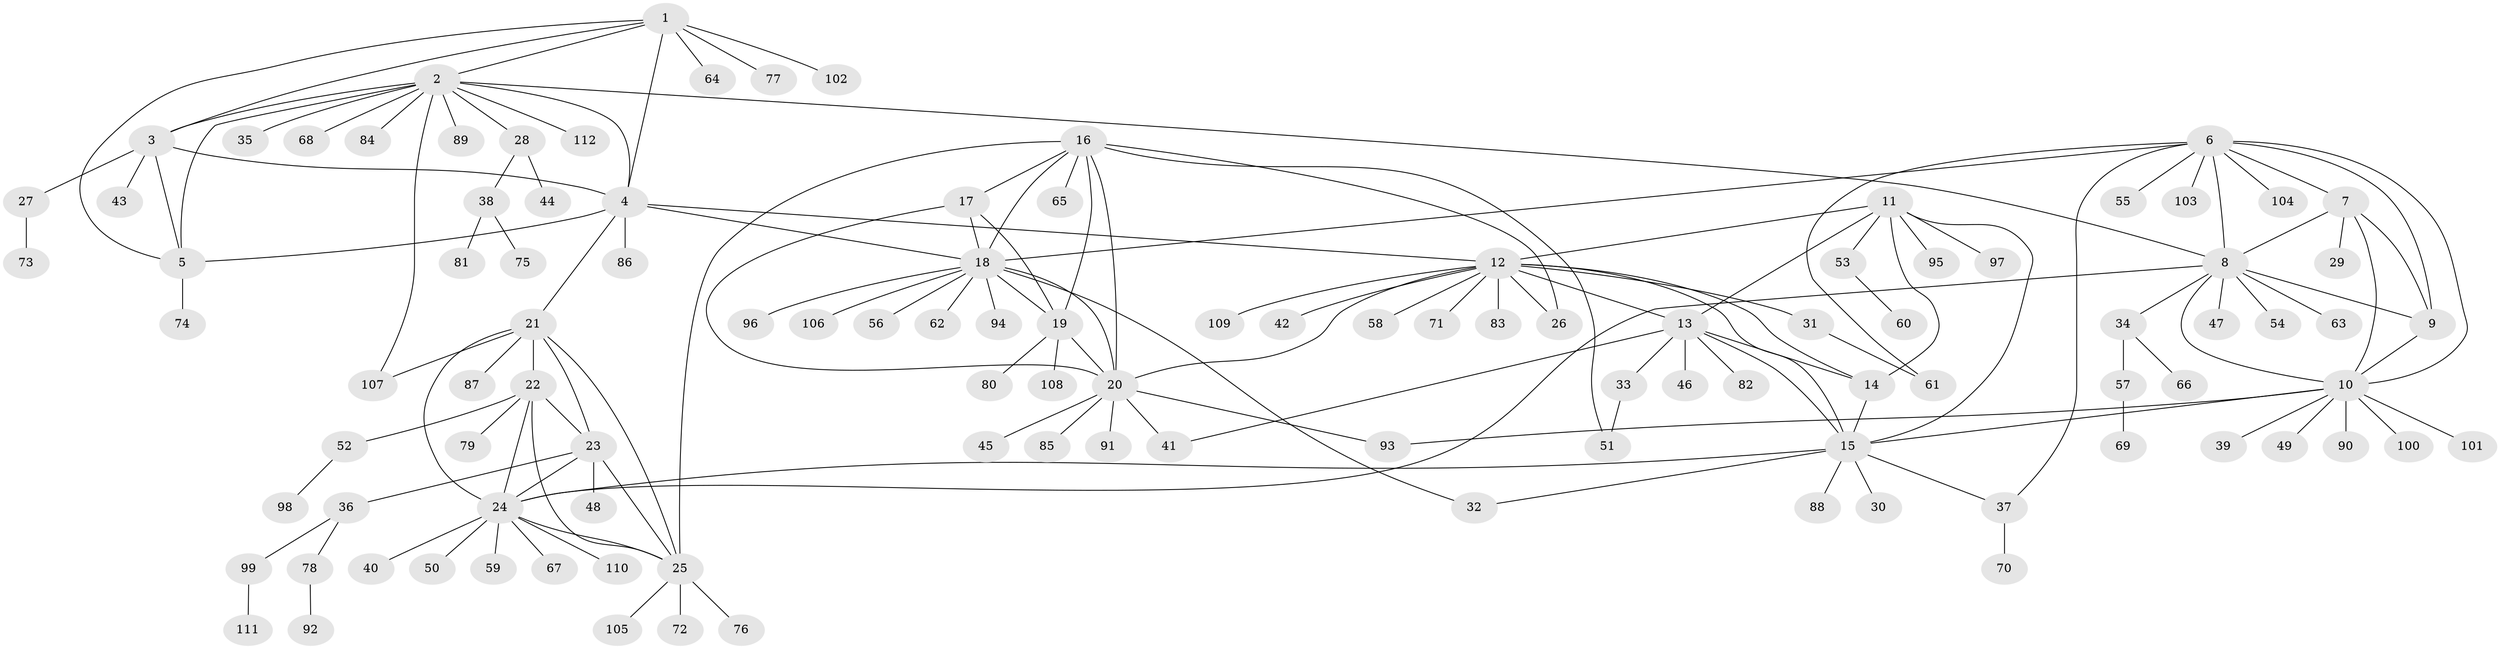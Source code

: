 // coarse degree distribution, {5: 0.011363636363636364, 11: 0.022727272727272728, 6: 0.06818181818181818, 7: 0.011363636363636364, 9: 0.022727272727272728, 13: 0.022727272727272728, 3: 0.045454545454545456, 17: 0.011363636363636364, 4: 0.022727272727272728, 10: 0.011363636363636364, 2: 0.07954545454545454, 1: 0.6704545454545454}
// Generated by graph-tools (version 1.1) at 2025/52/02/27/25 19:52:22]
// undirected, 112 vertices, 155 edges
graph export_dot {
graph [start="1"]
  node [color=gray90,style=filled];
  1;
  2;
  3;
  4;
  5;
  6;
  7;
  8;
  9;
  10;
  11;
  12;
  13;
  14;
  15;
  16;
  17;
  18;
  19;
  20;
  21;
  22;
  23;
  24;
  25;
  26;
  27;
  28;
  29;
  30;
  31;
  32;
  33;
  34;
  35;
  36;
  37;
  38;
  39;
  40;
  41;
  42;
  43;
  44;
  45;
  46;
  47;
  48;
  49;
  50;
  51;
  52;
  53;
  54;
  55;
  56;
  57;
  58;
  59;
  60;
  61;
  62;
  63;
  64;
  65;
  66;
  67;
  68;
  69;
  70;
  71;
  72;
  73;
  74;
  75;
  76;
  77;
  78;
  79;
  80;
  81;
  82;
  83;
  84;
  85;
  86;
  87;
  88;
  89;
  90;
  91;
  92;
  93;
  94;
  95;
  96;
  97;
  98;
  99;
  100;
  101;
  102;
  103;
  104;
  105;
  106;
  107;
  108;
  109;
  110;
  111;
  112;
  1 -- 2;
  1 -- 3;
  1 -- 4;
  1 -- 5;
  1 -- 64;
  1 -- 77;
  1 -- 102;
  2 -- 3;
  2 -- 4;
  2 -- 5;
  2 -- 8;
  2 -- 28;
  2 -- 35;
  2 -- 68;
  2 -- 84;
  2 -- 89;
  2 -- 107;
  2 -- 112;
  3 -- 4;
  3 -- 5;
  3 -- 27;
  3 -- 43;
  4 -- 5;
  4 -- 12;
  4 -- 18;
  4 -- 21;
  4 -- 86;
  5 -- 74;
  6 -- 7;
  6 -- 8;
  6 -- 9;
  6 -- 10;
  6 -- 18;
  6 -- 37;
  6 -- 55;
  6 -- 61;
  6 -- 103;
  6 -- 104;
  7 -- 8;
  7 -- 9;
  7 -- 10;
  7 -- 29;
  8 -- 9;
  8 -- 10;
  8 -- 24;
  8 -- 34;
  8 -- 47;
  8 -- 54;
  8 -- 63;
  9 -- 10;
  10 -- 15;
  10 -- 39;
  10 -- 49;
  10 -- 90;
  10 -- 93;
  10 -- 100;
  10 -- 101;
  11 -- 12;
  11 -- 13;
  11 -- 14;
  11 -- 15;
  11 -- 53;
  11 -- 95;
  11 -- 97;
  12 -- 13;
  12 -- 14;
  12 -- 15;
  12 -- 20;
  12 -- 26;
  12 -- 31;
  12 -- 42;
  12 -- 58;
  12 -- 71;
  12 -- 83;
  12 -- 109;
  13 -- 14;
  13 -- 15;
  13 -- 33;
  13 -- 41;
  13 -- 46;
  13 -- 82;
  14 -- 15;
  15 -- 24;
  15 -- 30;
  15 -- 32;
  15 -- 37;
  15 -- 88;
  16 -- 17;
  16 -- 18;
  16 -- 19;
  16 -- 20;
  16 -- 25;
  16 -- 26;
  16 -- 51;
  16 -- 65;
  17 -- 18;
  17 -- 19;
  17 -- 20;
  18 -- 19;
  18 -- 20;
  18 -- 32;
  18 -- 56;
  18 -- 62;
  18 -- 94;
  18 -- 96;
  18 -- 106;
  19 -- 20;
  19 -- 80;
  19 -- 108;
  20 -- 41;
  20 -- 45;
  20 -- 85;
  20 -- 91;
  20 -- 93;
  21 -- 22;
  21 -- 23;
  21 -- 24;
  21 -- 25;
  21 -- 87;
  21 -- 107;
  22 -- 23;
  22 -- 24;
  22 -- 25;
  22 -- 52;
  22 -- 79;
  23 -- 24;
  23 -- 25;
  23 -- 36;
  23 -- 48;
  24 -- 25;
  24 -- 40;
  24 -- 50;
  24 -- 59;
  24 -- 67;
  24 -- 110;
  25 -- 72;
  25 -- 76;
  25 -- 105;
  27 -- 73;
  28 -- 38;
  28 -- 44;
  31 -- 61;
  33 -- 51;
  34 -- 57;
  34 -- 66;
  36 -- 78;
  36 -- 99;
  37 -- 70;
  38 -- 75;
  38 -- 81;
  52 -- 98;
  53 -- 60;
  57 -- 69;
  78 -- 92;
  99 -- 111;
}
